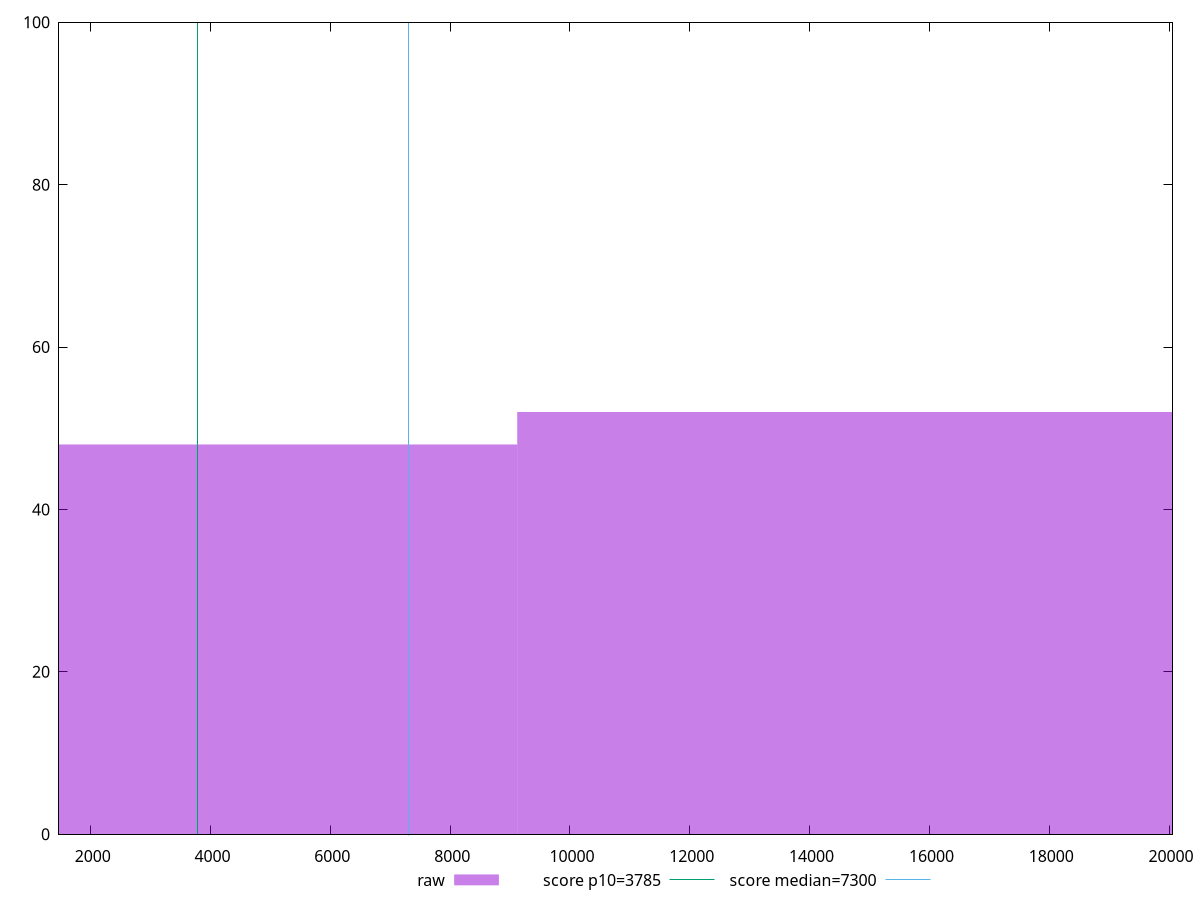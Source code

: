 reset

$raw <<EOF
18238.7113058027 52
0 48
EOF

set key outside below
set boxwidth 18238.7113058027
set xrange [1470.078:20057.4065]
set yrange [0:100]
set trange [0:100]
set style fill transparent solid 0.5 noborder

set parametric
set terminal svg size 640, 490 enhanced background rgb 'white'
set output "reports/report_00028_2021-02-24T12-49-42.674Z/interactive/samples/agenda/raw/histogram.svg"

plot $raw title "raw" with boxes, \
     3785,t title "score p10=3785", \
     7300,t title "score median=7300"

reset
